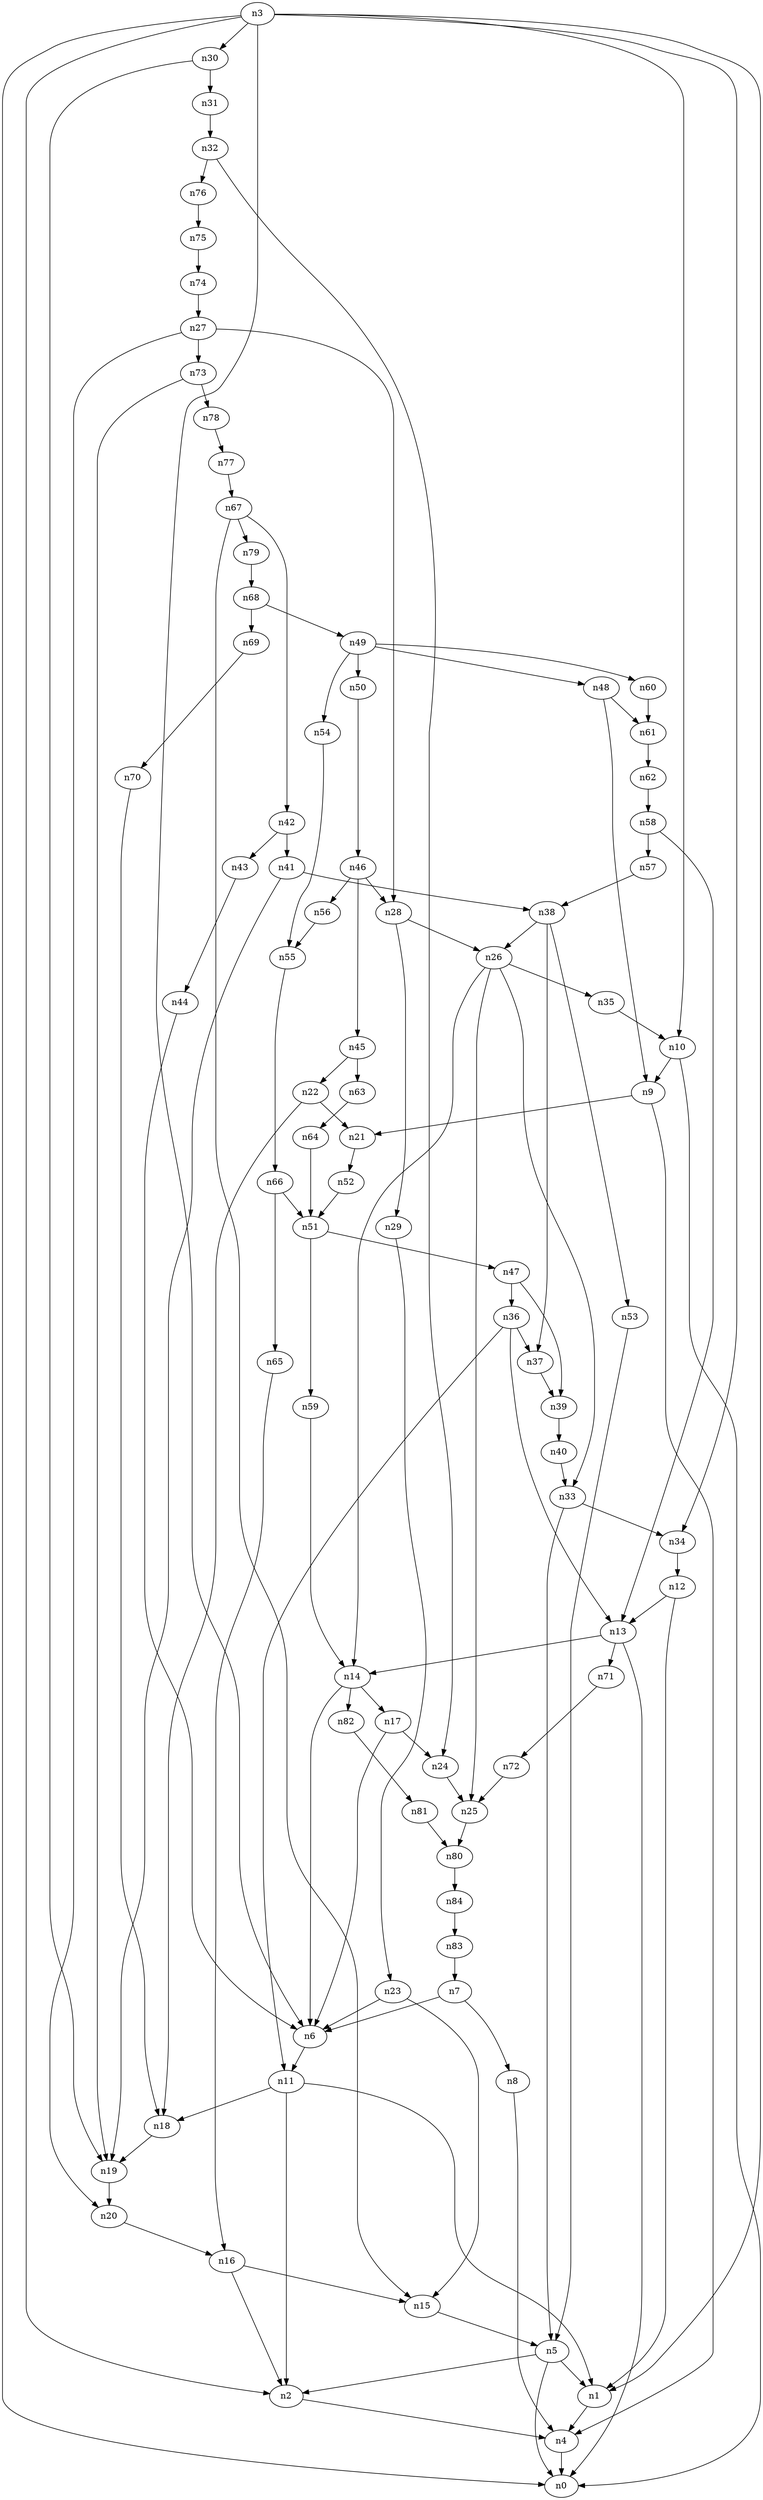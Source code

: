 digraph G {
	n1 -> n4	 [_graphml_id=e4];
	n2 -> n4	 [_graphml_id=e7];
	n3 -> n0	 [_graphml_id=e0];
	n3 -> n1	 [_graphml_id=e3];
	n3 -> n2	 [_graphml_id=e6];
	n3 -> n6	 [_graphml_id=e9];
	n3 -> n10	 [_graphml_id=e37];
	n3 -> n30	 [_graphml_id=e57];
	n3 -> n34	 [_graphml_id=e77];
	n4 -> n0	 [_graphml_id=e1];
	n5 -> n0	 [_graphml_id=e2];
	n5 -> n1	 [_graphml_id=e5];
	n5 -> n2	 [_graphml_id=e8];
	n6 -> n11	 [_graphml_id=e18];
	n7 -> n6	 [_graphml_id=e10];
	n7 -> n8	 [_graphml_id=e11];
	n8 -> n4	 [_graphml_id=e12];
	n9 -> n4	 [_graphml_id=e13];
	n9 -> n21	 [_graphml_id=e32];
	n10 -> n0	 [_graphml_id=e15];
	n10 -> n9	 [_graphml_id=e14];
	n11 -> n1	 [_graphml_id=e17];
	n11 -> n2	 [_graphml_id=e16];
	n11 -> n18	 [_graphml_id=e28];
	n12 -> n1	 [_graphml_id=e19];
	n12 -> n13	 [_graphml_id=e20];
	n13 -> n0	 [_graphml_id=e47];
	n13 -> n14	 [_graphml_id=e21];
	n13 -> n71	 [_graphml_id=e113];
	n14 -> n6	 [_graphml_id=e22];
	n14 -> n17	 [_graphml_id=e27];
	n14 -> n82	 [_graphml_id=e132];
	n15 -> n5	 [_graphml_id=e23];
	n16 -> n2	 [_graphml_id=e25];
	n16 -> n15	 [_graphml_id=e24];
	n17 -> n6	 [_graphml_id=e26];
	n17 -> n24	 [_graphml_id=e38];
	n18 -> n19	 [_graphml_id=e29];
	n19 -> n20	 [_graphml_id=e30];
	n20 -> n16	 [_graphml_id=e31];
	n21 -> n52	 [_graphml_id=e84];
	n22 -> n18	 [_graphml_id=e34];
	n22 -> n21	 [_graphml_id=e33];
	n23 -> n6	 [_graphml_id=e36];
	n23 -> n15	 [_graphml_id=e35];
	n24 -> n25	 [_graphml_id=e39];
	n25 -> n80	 [_graphml_id=e129];
	n26 -> n14	 [_graphml_id=e41];
	n26 -> n25	 [_graphml_id=e40];
	n26 -> n33	 [_graphml_id=e67];
	n26 -> n35	 [_graphml_id=e56];
	n27 -> n20	 [_graphml_id=e42];
	n27 -> n28	 [_graphml_id=e43];
	n27 -> n73	 [_graphml_id=e116];
	n28 -> n26	 [_graphml_id=e44];
	n28 -> n29	 [_graphml_id=e45];
	n29 -> n23	 [_graphml_id=e46];
	n30 -> n19	 [_graphml_id=e48];
	n30 -> n31	 [_graphml_id=e49];
	n31 -> n32	 [_graphml_id=e50];
	n32 -> n24	 [_graphml_id=e51];
	n32 -> n76	 [_graphml_id=e122];
	n33 -> n5	 [_graphml_id=e52];
	n33 -> n34	 [_graphml_id=e53];
	n34 -> n12	 [_graphml_id=e54];
	n35 -> n10	 [_graphml_id=e55];
	n36 -> n11	 [_graphml_id=e87];
	n36 -> n13	 [_graphml_id=e58];
	n36 -> n37	 [_graphml_id=e59];
	n37 -> n39	 [_graphml_id=e62];
	n38 -> n26	 [_graphml_id=e61];
	n38 -> n37	 [_graphml_id=e60];
	n38 -> n53	 [_graphml_id=e85];
	n39 -> n40	 [_graphml_id=e63];
	n40 -> n33	 [_graphml_id=e64];
	n41 -> n19	 [_graphml_id=e66];
	n41 -> n38	 [_graphml_id=e65];
	n42 -> n41	 [_graphml_id=e68];
	n42 -> n43	 [_graphml_id=e69];
	n43 -> n44	 [_graphml_id=e70];
	n44 -> n6	 [_graphml_id=e71];
	n45 -> n22	 [_graphml_id=e72];
	n45 -> n63	 [_graphml_id=e101];
	n46 -> n28	 [_graphml_id=e74];
	n46 -> n45	 [_graphml_id=e73];
	n46 -> n56	 [_graphml_id=e91];
	n47 -> n36	 [_graphml_id=e76];
	n47 -> n39	 [_graphml_id=e75];
	n48 -> n9	 [_graphml_id=e78];
	n48 -> n61	 [_graphml_id=e118];
	n49 -> n48	 [_graphml_id=e79];
	n49 -> n50	 [_graphml_id=e80];
	n49 -> n54	 [_graphml_id=e88];
	n49 -> n60	 [_graphml_id=e97];
	n50 -> n46	 [_graphml_id=e81];
	n51 -> n47	 [_graphml_id=e82];
	n51 -> n59	 [_graphml_id=e96];
	n52 -> n51	 [_graphml_id=e83];
	n53 -> n5	 [_graphml_id=e86];
	n54 -> n55	 [_graphml_id=e89];
	n55 -> n66	 [_graphml_id=e106];
	n56 -> n55	 [_graphml_id=e90];
	n57 -> n38	 [_graphml_id=e92];
	n58 -> n13	 [_graphml_id=e94];
	n58 -> n57	 [_graphml_id=e93];
	n59 -> n14	 [_graphml_id=e95];
	n60 -> n61	 [_graphml_id=e98];
	n61 -> n62	 [_graphml_id=e99];
	n62 -> n58	 [_graphml_id=e100];
	n63 -> n64	 [_graphml_id=e102];
	n64 -> n51	 [_graphml_id=e103];
	n65 -> n16	 [_graphml_id=e104];
	n66 -> n51	 [_graphml_id=e128];
	n66 -> n65	 [_graphml_id=e105];
	n67 -> n15	 [_graphml_id=e108];
	n67 -> n42	 [_graphml_id=e107];
	n67 -> n79	 [_graphml_id=e127];
	n68 -> n49	 [_graphml_id=e109];
	n68 -> n69	 [_graphml_id=e110];
	n69 -> n70	 [_graphml_id=e111];
	n70 -> n18	 [_graphml_id=e112];
	n71 -> n72	 [_graphml_id=e114];
	n72 -> n25	 [_graphml_id=e115];
	n73 -> n19	 [_graphml_id=e117];
	n73 -> n78	 [_graphml_id=e125];
	n74 -> n27	 [_graphml_id=e119];
	n75 -> n74	 [_graphml_id=e120];
	n76 -> n75	 [_graphml_id=e121];
	n77 -> n67	 [_graphml_id=e123];
	n78 -> n77	 [_graphml_id=e124];
	n79 -> n68	 [_graphml_id=e126];
	n80 -> n84	 [_graphml_id=e135];
	n81 -> n80	 [_graphml_id=e130];
	n82 -> n81	 [_graphml_id=e131];
	n83 -> n7	 [_graphml_id=e133];
	n84 -> n83	 [_graphml_id=e134];
}
